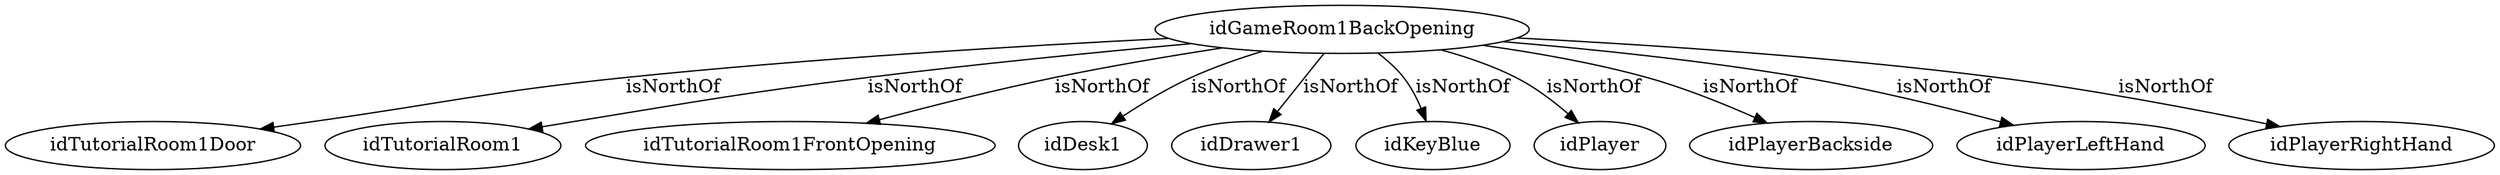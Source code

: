 strict digraph  {
idGameRoom1BackOpening [node_type=entity_node];
idTutorialRoom1Door [node_type=entity_node];
idTutorialRoom1 [node_type=entity_node];
idTutorialRoom1FrontOpening [node_type=entity_node];
idDesk1 [node_type=entity_node];
idDrawer1 [node_type=entity_node];
idKeyBlue [node_type=entity_node];
idPlayer [node_type=entity_node];
idPlayerBackside [node_type=entity_node];
idPlayerLeftHand [node_type=entity_node];
idPlayerRightHand [node_type=entity_node];
idGameRoom1BackOpening -> idTutorialRoom1Door  [edge_type=relationship, label=isNorthOf];
idGameRoom1BackOpening -> idTutorialRoom1  [edge_type=relationship, label=isNorthOf];
idGameRoom1BackOpening -> idTutorialRoom1FrontOpening  [edge_type=relationship, label=isNorthOf];
idGameRoom1BackOpening -> idDesk1  [edge_type=relationship, label=isNorthOf];
idGameRoom1BackOpening -> idDrawer1  [edge_type=relationship, label=isNorthOf];
idGameRoom1BackOpening -> idKeyBlue  [edge_type=relationship, label=isNorthOf];
idGameRoom1BackOpening -> idPlayer  [edge_type=relationship, label=isNorthOf];
idGameRoom1BackOpening -> idPlayerBackside  [edge_type=relationship, label=isNorthOf];
idGameRoom1BackOpening -> idPlayerLeftHand  [edge_type=relationship, label=isNorthOf];
idGameRoom1BackOpening -> idPlayerRightHand  [edge_type=relationship, label=isNorthOf];
}
